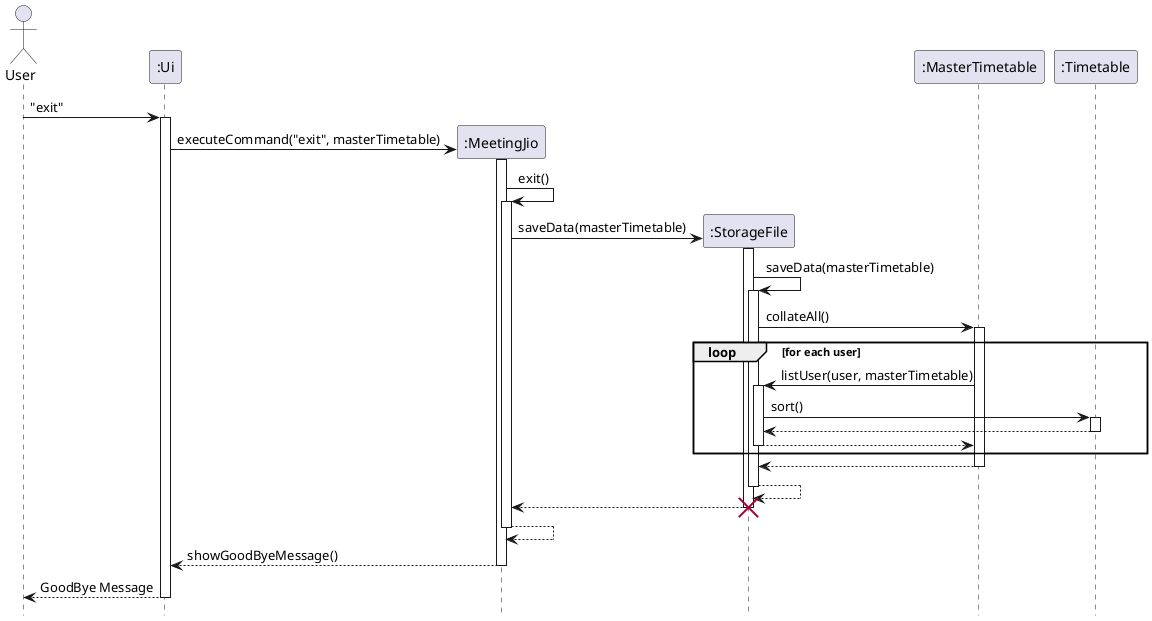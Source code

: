 @startuml
'https://plantuml.com/sequence-diagram

hide footbox
actor User

User -> ":Ui" ++: "exit"
create ":MeetingJio"
":Ui" -> ":MeetingJio" ++: executeCommand("exit", masterTimetable)
":MeetingJio" -> ":MeetingJio" ++: exit()
create ":StorageFile"
":MeetingJio" -> ":StorageFile" ++: saveData(masterTimetable)
":StorageFile" -> ":StorageFile" ++: saveData(masterTimetable)
":StorageFile" -> ":MasterTimetable" ++: collateAll()
loop for each user
":MasterTimetable" -> ":StorageFile" ++: listUser(user, masterTimetable)
":StorageFile" -> ":Timetable" ++: sort()
":Timetable" --> ":StorageFile" --
":StorageFile" --> ":MasterTimetable" --
end
":MasterTimetable" --> ":StorageFile"
deactivate ":MasterTimetable"
":StorageFile" --> ":StorageFile"
deactivate ":StorageFile"
":StorageFile" --> ":MeetingJio" --:
deactivate ":StorageFile"
destroy ":StorageFile"
":MeetingJio" --> ":MeetingJio" :
deactivate ":MeetingJio"
":MeetingJio" --> ":Ui" : showGoodByeMessage()
deactivate ":MeetingJio"
":Ui" --> User--: GoodBye Message

@enduml